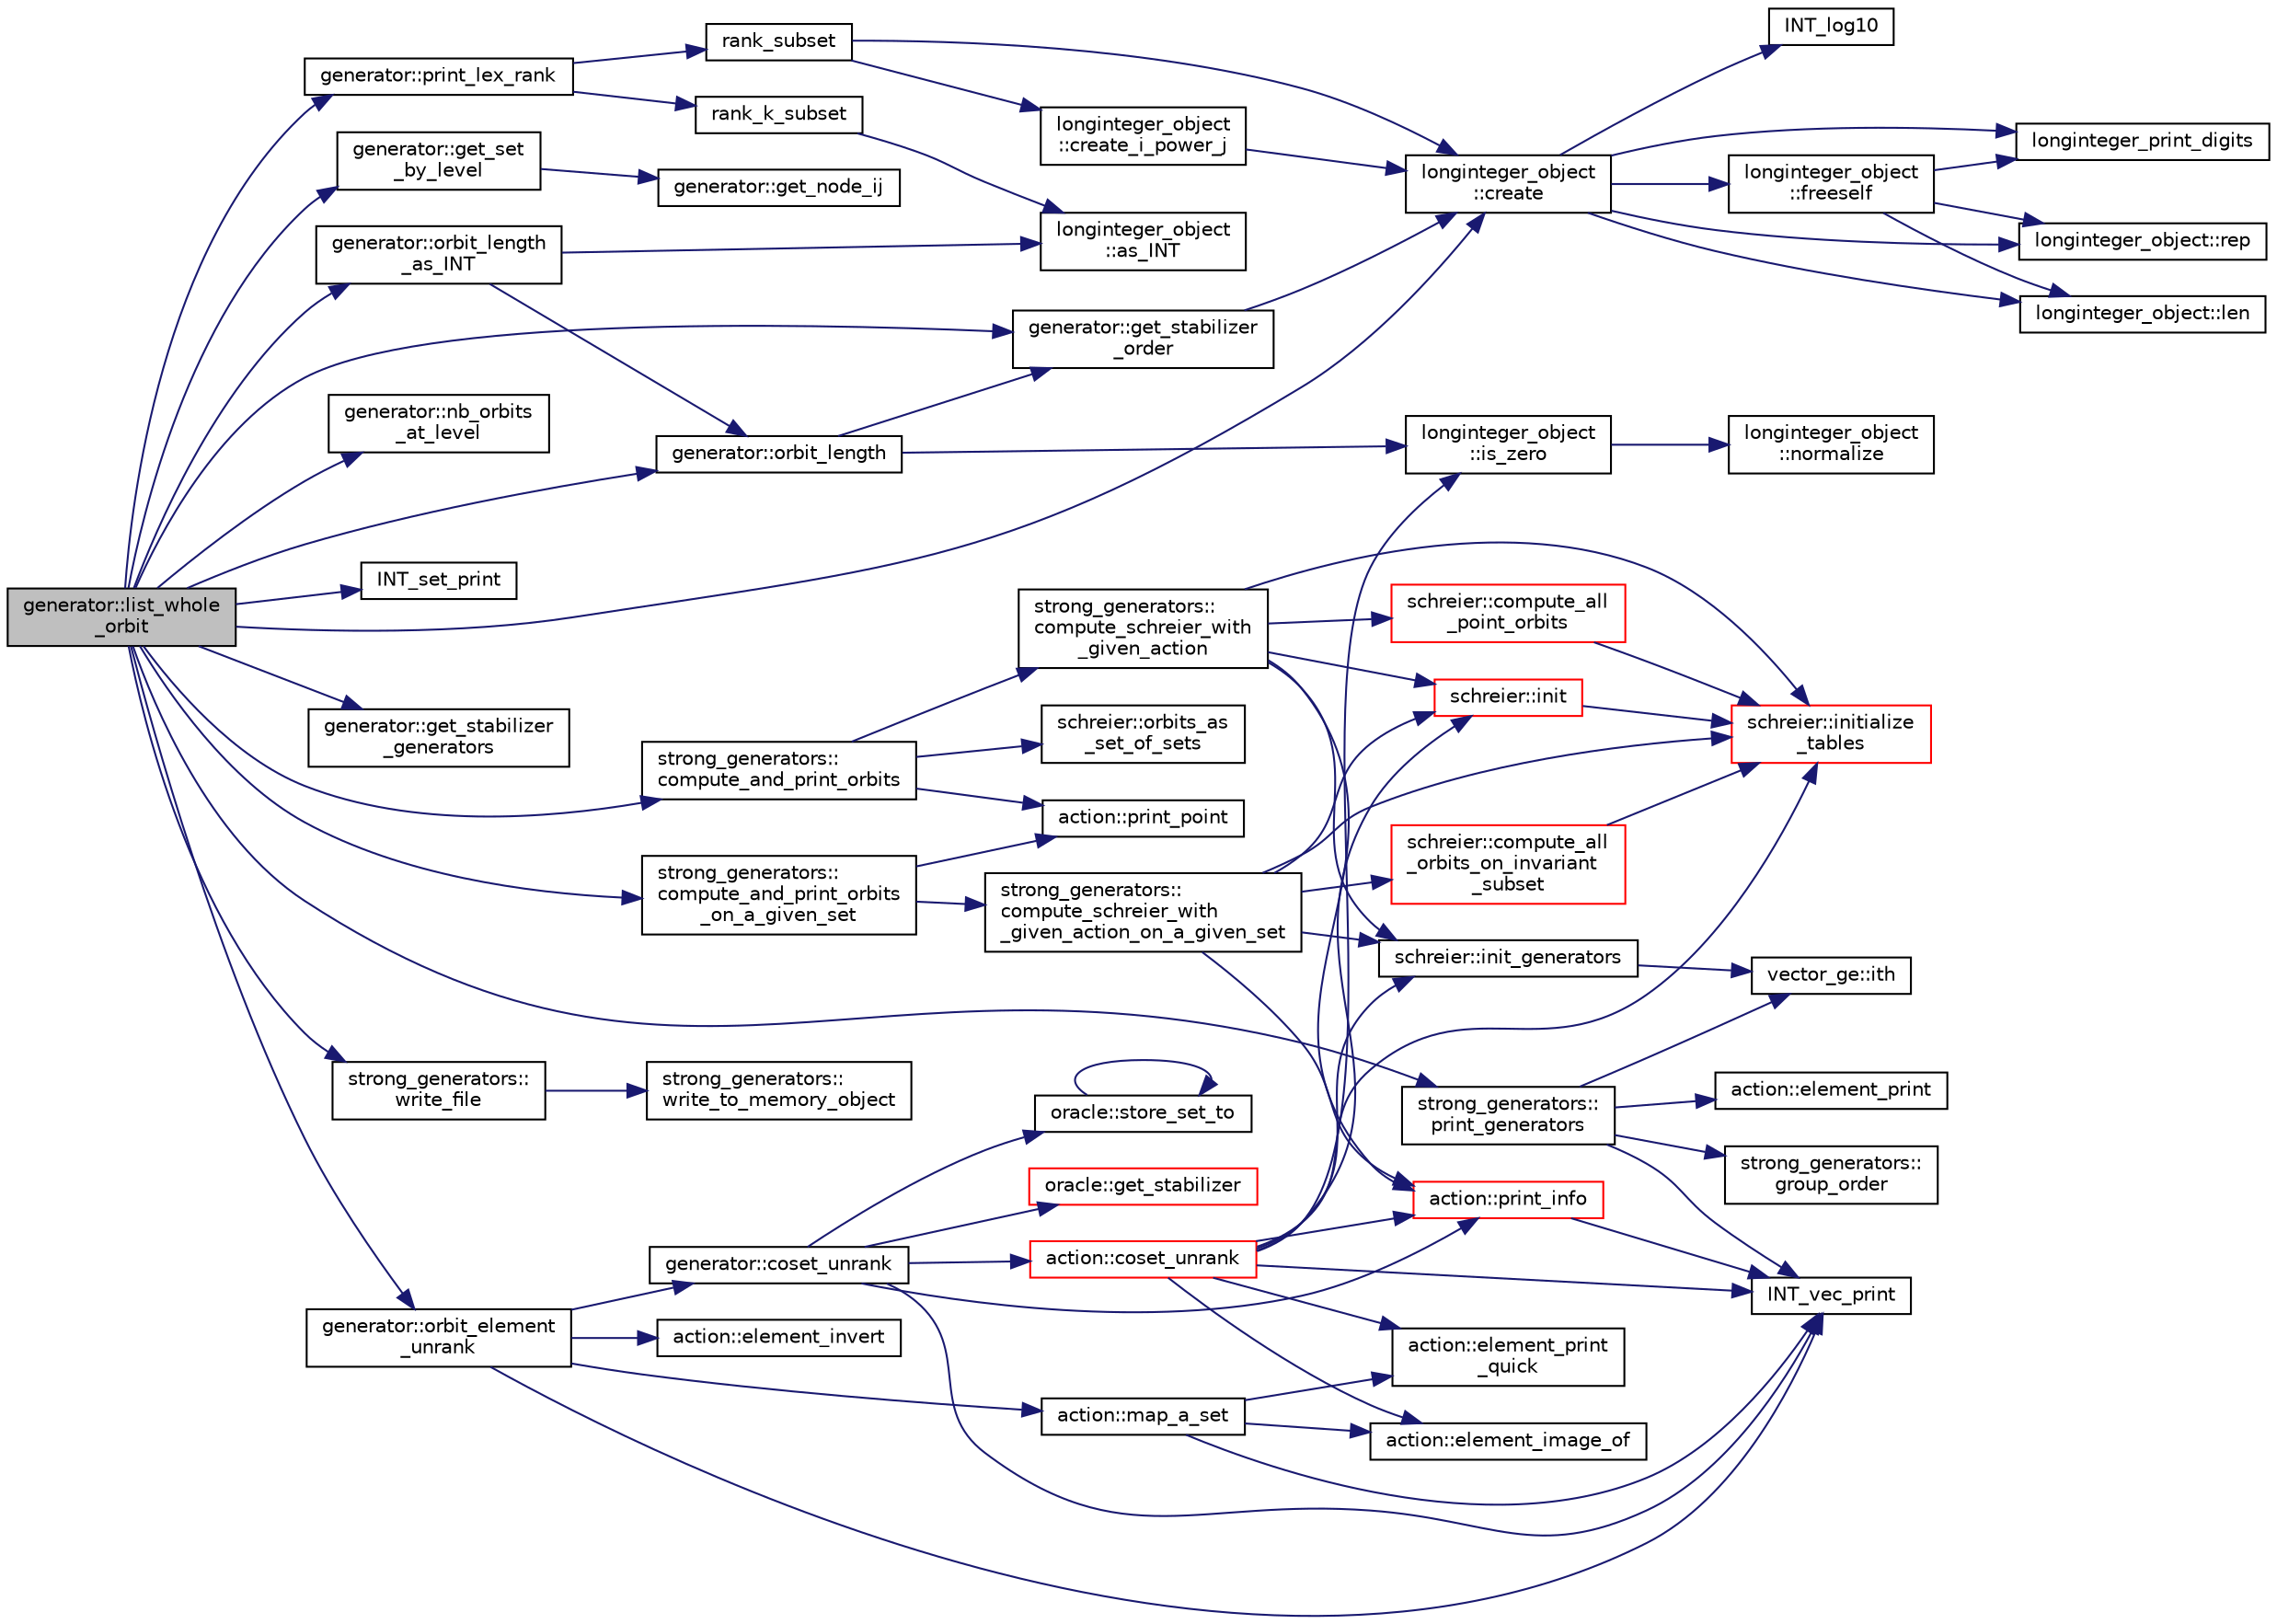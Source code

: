 digraph "generator::list_whole_orbit"
{
  edge [fontname="Helvetica",fontsize="10",labelfontname="Helvetica",labelfontsize="10"];
  node [fontname="Helvetica",fontsize="10",shape=record];
  rankdir="LR";
  Node11388 [label="generator::list_whole\l_orbit",height=0.2,width=0.4,color="black", fillcolor="grey75", style="filled", fontcolor="black"];
  Node11388 -> Node11389 [color="midnightblue",fontsize="10",style="solid",fontname="Helvetica"];
  Node11389 [label="generator::orbit_length",height=0.2,width=0.4,color="black", fillcolor="white", style="filled",URL="$d7/d73/classgenerator.html#a38a102d644c03c18ad901f1a815a7f6c"];
  Node11389 -> Node11390 [color="midnightblue",fontsize="10",style="solid",fontname="Helvetica"];
  Node11390 [label="generator::get_stabilizer\l_order",height=0.2,width=0.4,color="black", fillcolor="white", style="filled",URL="$d7/d73/classgenerator.html#a2a03fc974c76e47e999f3abc99e6b81d"];
  Node11390 -> Node11391 [color="midnightblue",fontsize="10",style="solid",fontname="Helvetica"];
  Node11391 [label="longinteger_object\l::create",height=0.2,width=0.4,color="black", fillcolor="white", style="filled",URL="$dd/d7e/classlonginteger__object.html#a95d2eebc60849c3963a49298b1f498c2"];
  Node11391 -> Node11392 [color="midnightblue",fontsize="10",style="solid",fontname="Helvetica"];
  Node11392 [label="longinteger_object\l::freeself",height=0.2,width=0.4,color="black", fillcolor="white", style="filled",URL="$dd/d7e/classlonginteger__object.html#a06450f8c4795d81da6d680830ef958a1"];
  Node11392 -> Node11393 [color="midnightblue",fontsize="10",style="solid",fontname="Helvetica"];
  Node11393 [label="longinteger_print_digits",height=0.2,width=0.4,color="black", fillcolor="white", style="filled",URL="$de/dc5/algebra__and__number__theory_8h.html#ac2bac7b12f5b6440b8dad275cd7a157d"];
  Node11392 -> Node11394 [color="midnightblue",fontsize="10",style="solid",fontname="Helvetica"];
  Node11394 [label="longinteger_object::rep",height=0.2,width=0.4,color="black", fillcolor="white", style="filled",URL="$dd/d7e/classlonginteger__object.html#a3ecaf12738cc721d281c416503f241e2"];
  Node11392 -> Node11395 [color="midnightblue",fontsize="10",style="solid",fontname="Helvetica"];
  Node11395 [label="longinteger_object::len",height=0.2,width=0.4,color="black", fillcolor="white", style="filled",URL="$dd/d7e/classlonginteger__object.html#a0bfeae35be8a6fd44ed7f76413596ab1"];
  Node11391 -> Node11396 [color="midnightblue",fontsize="10",style="solid",fontname="Helvetica"];
  Node11396 [label="INT_log10",height=0.2,width=0.4,color="black", fillcolor="white", style="filled",URL="$de/dc5/algebra__and__number__theory_8h.html#a98bc0a6c562370a355165d2538dac250"];
  Node11391 -> Node11393 [color="midnightblue",fontsize="10",style="solid",fontname="Helvetica"];
  Node11391 -> Node11394 [color="midnightblue",fontsize="10",style="solid",fontname="Helvetica"];
  Node11391 -> Node11395 [color="midnightblue",fontsize="10",style="solid",fontname="Helvetica"];
  Node11389 -> Node11397 [color="midnightblue",fontsize="10",style="solid",fontname="Helvetica"];
  Node11397 [label="longinteger_object\l::is_zero",height=0.2,width=0.4,color="black", fillcolor="white", style="filled",URL="$dd/d7e/classlonginteger__object.html#a0946732d08e5180a00480f4c40667101"];
  Node11397 -> Node11398 [color="midnightblue",fontsize="10",style="solid",fontname="Helvetica"];
  Node11398 [label="longinteger_object\l::normalize",height=0.2,width=0.4,color="black", fillcolor="white", style="filled",URL="$dd/d7e/classlonginteger__object.html#ae27040d862a5624e98fc9582daa889ee"];
  Node11388 -> Node11399 [color="midnightblue",fontsize="10",style="solid",fontname="Helvetica"];
  Node11399 [label="generator::orbit_length\l_as_INT",height=0.2,width=0.4,color="black", fillcolor="white", style="filled",URL="$d7/d73/classgenerator.html#aecb478b303fd91af6a914f541906da39"];
  Node11399 -> Node11389 [color="midnightblue",fontsize="10",style="solid",fontname="Helvetica"];
  Node11399 -> Node11400 [color="midnightblue",fontsize="10",style="solid",fontname="Helvetica"];
  Node11400 [label="longinteger_object\l::as_INT",height=0.2,width=0.4,color="black", fillcolor="white", style="filled",URL="$dd/d7e/classlonginteger__object.html#afb992d4679a6741acc63c8bcba27971e"];
  Node11388 -> Node11391 [color="midnightblue",fontsize="10",style="solid",fontname="Helvetica"];
  Node11388 -> Node11390 [color="midnightblue",fontsize="10",style="solid",fontname="Helvetica"];
  Node11388 -> Node11401 [color="midnightblue",fontsize="10",style="solid",fontname="Helvetica"];
  Node11401 [label="generator::nb_orbits\l_at_level",height=0.2,width=0.4,color="black", fillcolor="white", style="filled",URL="$d7/d73/classgenerator.html#a020f3d8378448310d044a4a24fadf301"];
  Node11388 -> Node11402 [color="midnightblue",fontsize="10",style="solid",fontname="Helvetica"];
  Node11402 [label="generator::get_set\l_by_level",height=0.2,width=0.4,color="black", fillcolor="white", style="filled",URL="$d7/d73/classgenerator.html#a3012a80d862b42c848b84584389c8594"];
  Node11402 -> Node11403 [color="midnightblue",fontsize="10",style="solid",fontname="Helvetica"];
  Node11403 [label="generator::get_node_ij",height=0.2,width=0.4,color="black", fillcolor="white", style="filled",URL="$d7/d73/classgenerator.html#a8cea5411b42336694738530732ede540"];
  Node11388 -> Node11404 [color="midnightblue",fontsize="10",style="solid",fontname="Helvetica"];
  Node11404 [label="INT_set_print",height=0.2,width=0.4,color="black", fillcolor="white", style="filled",URL="$df/dbf/sajeeb_8_c.html#a97614645ec11df30e0e896367f91ffd9"];
  Node11388 -> Node11405 [color="midnightblue",fontsize="10",style="solid",fontname="Helvetica"];
  Node11405 [label="generator::print_lex_rank",height=0.2,width=0.4,color="black", fillcolor="white", style="filled",URL="$d7/d73/classgenerator.html#ab89ba2cf2329ea137bcab9b5f38e9595"];
  Node11405 -> Node11406 [color="midnightblue",fontsize="10",style="solid",fontname="Helvetica"];
  Node11406 [label="rank_subset",height=0.2,width=0.4,color="black", fillcolor="white", style="filled",URL="$de/ded/test2_8_c.html#abf5de6698fa2a247092d09eb65dbec60"];
  Node11406 -> Node11391 [color="midnightblue",fontsize="10",style="solid",fontname="Helvetica"];
  Node11406 -> Node11407 [color="midnightblue",fontsize="10",style="solid",fontname="Helvetica"];
  Node11407 [label="longinteger_object\l::create_i_power_j",height=0.2,width=0.4,color="black", fillcolor="white", style="filled",URL="$dd/d7e/classlonginteger__object.html#abd7f646a9077ab9a8c2754c221ae8e2a"];
  Node11407 -> Node11391 [color="midnightblue",fontsize="10",style="solid",fontname="Helvetica"];
  Node11405 -> Node11408 [color="midnightblue",fontsize="10",style="solid",fontname="Helvetica"];
  Node11408 [label="rank_k_subset",height=0.2,width=0.4,color="black", fillcolor="white", style="filled",URL="$d2/d7c/combinatorics_8_c.html#a8ec9127fb82ee9dfa337c897c7060a57"];
  Node11408 -> Node11400 [color="midnightblue",fontsize="10",style="solid",fontname="Helvetica"];
  Node11388 -> Node11409 [color="midnightblue",fontsize="10",style="solid",fontname="Helvetica"];
  Node11409 [label="generator::get_stabilizer\l_generators",height=0.2,width=0.4,color="black", fillcolor="white", style="filled",URL="$d7/d73/classgenerator.html#a744da633f741e1aa27701fe9d203d564"];
  Node11388 -> Node11410 [color="midnightblue",fontsize="10",style="solid",fontname="Helvetica"];
  Node11410 [label="strong_generators::\lcompute_and_print_orbits\l_on_a_given_set",height=0.2,width=0.4,color="black", fillcolor="white", style="filled",URL="$dc/d09/classstrong__generators.html#a0fe43a7a27a1413b3bd675a9bda202b1"];
  Node11410 -> Node11411 [color="midnightblue",fontsize="10",style="solid",fontname="Helvetica"];
  Node11411 [label="strong_generators::\lcompute_schreier_with\l_given_action_on_a_given_set",height=0.2,width=0.4,color="black", fillcolor="white", style="filled",URL="$dc/d09/classstrong__generators.html#aa051afe7d56819e4ebfb45c3f8506a72"];
  Node11411 -> Node11412 [color="midnightblue",fontsize="10",style="solid",fontname="Helvetica"];
  Node11412 [label="action::print_info",height=0.2,width=0.4,color="red", fillcolor="white", style="filled",URL="$d2/d86/classaction.html#a6f89e493e5c5a32e5c3b8963d438ce86"];
  Node11412 -> Node11415 [color="midnightblue",fontsize="10",style="solid",fontname="Helvetica"];
  Node11415 [label="INT_vec_print",height=0.2,width=0.4,color="black", fillcolor="white", style="filled",URL="$df/dbf/sajeeb_8_c.html#a79a5901af0b47dd0d694109543c027fe"];
  Node11411 -> Node11417 [color="midnightblue",fontsize="10",style="solid",fontname="Helvetica"];
  Node11417 [label="schreier::init",height=0.2,width=0.4,color="red", fillcolor="white", style="filled",URL="$d3/dd6/classschreier.html#a7443bebde2aa08acae16c0ff29c9abcf"];
  Node11417 -> Node11420 [color="midnightblue",fontsize="10",style="solid",fontname="Helvetica"];
  Node11420 [label="schreier::initialize\l_tables",height=0.2,width=0.4,color="red", fillcolor="white", style="filled",URL="$d3/dd6/classschreier.html#acccc16670f88b14ddc69856cd5c0b36d"];
  Node11411 -> Node11420 [color="midnightblue",fontsize="10",style="solid",fontname="Helvetica"];
  Node11411 -> Node11423 [color="midnightblue",fontsize="10",style="solid",fontname="Helvetica"];
  Node11423 [label="schreier::init_generators",height=0.2,width=0.4,color="black", fillcolor="white", style="filled",URL="$d3/dd6/classschreier.html#a04fd581636085a7414e1b5d1004e44e0"];
  Node11423 -> Node11424 [color="midnightblue",fontsize="10",style="solid",fontname="Helvetica"];
  Node11424 [label="vector_ge::ith",height=0.2,width=0.4,color="black", fillcolor="white", style="filled",URL="$d4/d6e/classvector__ge.html#a1ff002e8b746a9beb119d57dcd4a15ff"];
  Node11411 -> Node11425 [color="midnightblue",fontsize="10",style="solid",fontname="Helvetica"];
  Node11425 [label="schreier::compute_all\l_orbits_on_invariant\l_subset",height=0.2,width=0.4,color="red", fillcolor="white", style="filled",URL="$d3/dd6/classschreier.html#ab5d7df97773f59ded1e98ba1abfa957c"];
  Node11425 -> Node11420 [color="midnightblue",fontsize="10",style="solid",fontname="Helvetica"];
  Node11410 -> Node11441 [color="midnightblue",fontsize="10",style="solid",fontname="Helvetica"];
  Node11441 [label="action::print_point",height=0.2,width=0.4,color="black", fillcolor="white", style="filled",URL="$d2/d86/classaction.html#a85ae5eb443c2b03b1127ec9631ce7c57"];
  Node11388 -> Node11442 [color="midnightblue",fontsize="10",style="solid",fontname="Helvetica"];
  Node11442 [label="strong_generators::\lcompute_and_print_orbits",height=0.2,width=0.4,color="black", fillcolor="white", style="filled",URL="$dc/d09/classstrong__generators.html#aff9b042c0430f65b53ebbf51b32db09b"];
  Node11442 -> Node11443 [color="midnightblue",fontsize="10",style="solid",fontname="Helvetica"];
  Node11443 [label="strong_generators::\lcompute_schreier_with\l_given_action",height=0.2,width=0.4,color="black", fillcolor="white", style="filled",URL="$dc/d09/classstrong__generators.html#a4124e0060db9e45c8f698c9fab00d946"];
  Node11443 -> Node11412 [color="midnightblue",fontsize="10",style="solid",fontname="Helvetica"];
  Node11443 -> Node11417 [color="midnightblue",fontsize="10",style="solid",fontname="Helvetica"];
  Node11443 -> Node11420 [color="midnightblue",fontsize="10",style="solid",fontname="Helvetica"];
  Node11443 -> Node11423 [color="midnightblue",fontsize="10",style="solid",fontname="Helvetica"];
  Node11443 -> Node11444 [color="midnightblue",fontsize="10",style="solid",fontname="Helvetica"];
  Node11444 [label="schreier::compute_all\l_point_orbits",height=0.2,width=0.4,color="red", fillcolor="white", style="filled",URL="$d3/dd6/classschreier.html#a1deec048f51f380bc3476d4cd4d95e94"];
  Node11444 -> Node11420 [color="midnightblue",fontsize="10",style="solid",fontname="Helvetica"];
  Node11442 -> Node11441 [color="midnightblue",fontsize="10",style="solid",fontname="Helvetica"];
  Node11442 -> Node11463 [color="midnightblue",fontsize="10",style="solid",fontname="Helvetica"];
  Node11463 [label="schreier::orbits_as\l_set_of_sets",height=0.2,width=0.4,color="black", fillcolor="white", style="filled",URL="$d3/dd6/classschreier.html#ad8db2ddbc6f202bab0440e22f59bd6d5"];
  Node11388 -> Node11464 [color="midnightblue",fontsize="10",style="solid",fontname="Helvetica"];
  Node11464 [label="strong_generators::\lprint_generators",height=0.2,width=0.4,color="black", fillcolor="white", style="filled",URL="$dc/d09/classstrong__generators.html#adccd259b435afd96d89cd664daa6c897"];
  Node11464 -> Node11465 [color="midnightblue",fontsize="10",style="solid",fontname="Helvetica"];
  Node11465 [label="strong_generators::\lgroup_order",height=0.2,width=0.4,color="black", fillcolor="white", style="filled",URL="$dc/d09/classstrong__generators.html#a91f453c2bfd6502b96f4b4eed16beb20"];
  Node11464 -> Node11415 [color="midnightblue",fontsize="10",style="solid",fontname="Helvetica"];
  Node11464 -> Node11436 [color="midnightblue",fontsize="10",style="solid",fontname="Helvetica"];
  Node11436 [label="action::element_print",height=0.2,width=0.4,color="black", fillcolor="white", style="filled",URL="$d2/d86/classaction.html#ae38c3ef3c1125213733d63c6fc3c40cd"];
  Node11464 -> Node11424 [color="midnightblue",fontsize="10",style="solid",fontname="Helvetica"];
  Node11388 -> Node11466 [color="midnightblue",fontsize="10",style="solid",fontname="Helvetica"];
  Node11466 [label="strong_generators::\lwrite_file",height=0.2,width=0.4,color="black", fillcolor="white", style="filled",URL="$dc/d09/classstrong__generators.html#a7b5e779858a9ac75debf79b3830714d6"];
  Node11466 -> Node11467 [color="midnightblue",fontsize="10",style="solid",fontname="Helvetica"];
  Node11467 [label="strong_generators::\lwrite_to_memory_object",height=0.2,width=0.4,color="black", fillcolor="white", style="filled",URL="$dc/d09/classstrong__generators.html#a04fc01097cf580dced1e46779b20a1b3"];
  Node11388 -> Node11468 [color="midnightblue",fontsize="10",style="solid",fontname="Helvetica"];
  Node11468 [label="generator::orbit_element\l_unrank",height=0.2,width=0.4,color="black", fillcolor="white", style="filled",URL="$d7/d73/classgenerator.html#a26a8d0b1964170e19dcbd37fa0a4957f"];
  Node11468 -> Node11469 [color="midnightblue",fontsize="10",style="solid",fontname="Helvetica"];
  Node11469 [label="generator::coset_unrank",height=0.2,width=0.4,color="black", fillcolor="white", style="filled",URL="$d7/d73/classgenerator.html#a489f02ee804f130f666029a46020aaf6"];
  Node11469 -> Node11412 [color="midnightblue",fontsize="10",style="solid",fontname="Helvetica"];
  Node11469 -> Node11470 [color="midnightblue",fontsize="10",style="solid",fontname="Helvetica"];
  Node11470 [label="oracle::store_set_to",height=0.2,width=0.4,color="black", fillcolor="white", style="filled",URL="$d7/da7/classoracle.html#a4489d03d342f31d1e64632ce4d0e700d"];
  Node11470 -> Node11470 [color="midnightblue",fontsize="10",style="solid",fontname="Helvetica"];
  Node11469 -> Node11415 [color="midnightblue",fontsize="10",style="solid",fontname="Helvetica"];
  Node11469 -> Node11471 [color="midnightblue",fontsize="10",style="solid",fontname="Helvetica"];
  Node11471 [label="oracle::get_stabilizer",height=0.2,width=0.4,color="red", fillcolor="white", style="filled",URL="$d7/da7/classoracle.html#a66344906577c7688e2e5f3d0c5748d2c"];
  Node11469 -> Node11493 [color="midnightblue",fontsize="10",style="solid",fontname="Helvetica"];
  Node11493 [label="action::coset_unrank",height=0.2,width=0.4,color="red", fillcolor="white", style="filled",URL="$d2/d86/classaction.html#aeabf488f671d4e77a8a892eb58d82b34"];
  Node11493 -> Node11412 [color="midnightblue",fontsize="10",style="solid",fontname="Helvetica"];
  Node11493 -> Node11417 [color="midnightblue",fontsize="10",style="solid",fontname="Helvetica"];
  Node11493 -> Node11420 [color="midnightblue",fontsize="10",style="solid",fontname="Helvetica"];
  Node11493 -> Node11423 [color="midnightblue",fontsize="10",style="solid",fontname="Helvetica"];
  Node11493 -> Node11485 [color="midnightblue",fontsize="10",style="solid",fontname="Helvetica"];
  Node11485 [label="action::element_print\l_quick",height=0.2,width=0.4,color="black", fillcolor="white", style="filled",URL="$d2/d86/classaction.html#a4844680cf6750396f76494a28655265b"];
  Node11493 -> Node11415 [color="midnightblue",fontsize="10",style="solid",fontname="Helvetica"];
  Node11493 -> Node11397 [color="midnightblue",fontsize="10",style="solid",fontname="Helvetica"];
  Node11493 -> Node11430 [color="midnightblue",fontsize="10",style="solid",fontname="Helvetica"];
  Node11430 [label="action::element_image_of",height=0.2,width=0.4,color="black", fillcolor="white", style="filled",URL="$d2/d86/classaction.html#ae09559d4537a048fc860f8a74a31393d"];
  Node11468 -> Node11512 [color="midnightblue",fontsize="10",style="solid",fontname="Helvetica"];
  Node11512 [label="action::element_invert",height=0.2,width=0.4,color="black", fillcolor="white", style="filled",URL="$d2/d86/classaction.html#aa4bd01e338497714586636751fcef436"];
  Node11468 -> Node11846 [color="midnightblue",fontsize="10",style="solid",fontname="Helvetica"];
  Node11846 [label="action::map_a_set",height=0.2,width=0.4,color="black", fillcolor="white", style="filled",URL="$d2/d86/classaction.html#a600e542e5aeca2a46f18110e027947e0"];
  Node11846 -> Node11485 [color="midnightblue",fontsize="10",style="solid",fontname="Helvetica"];
  Node11846 -> Node11415 [color="midnightblue",fontsize="10",style="solid",fontname="Helvetica"];
  Node11846 -> Node11430 [color="midnightblue",fontsize="10",style="solid",fontname="Helvetica"];
  Node11468 -> Node11415 [color="midnightblue",fontsize="10",style="solid",fontname="Helvetica"];
}

